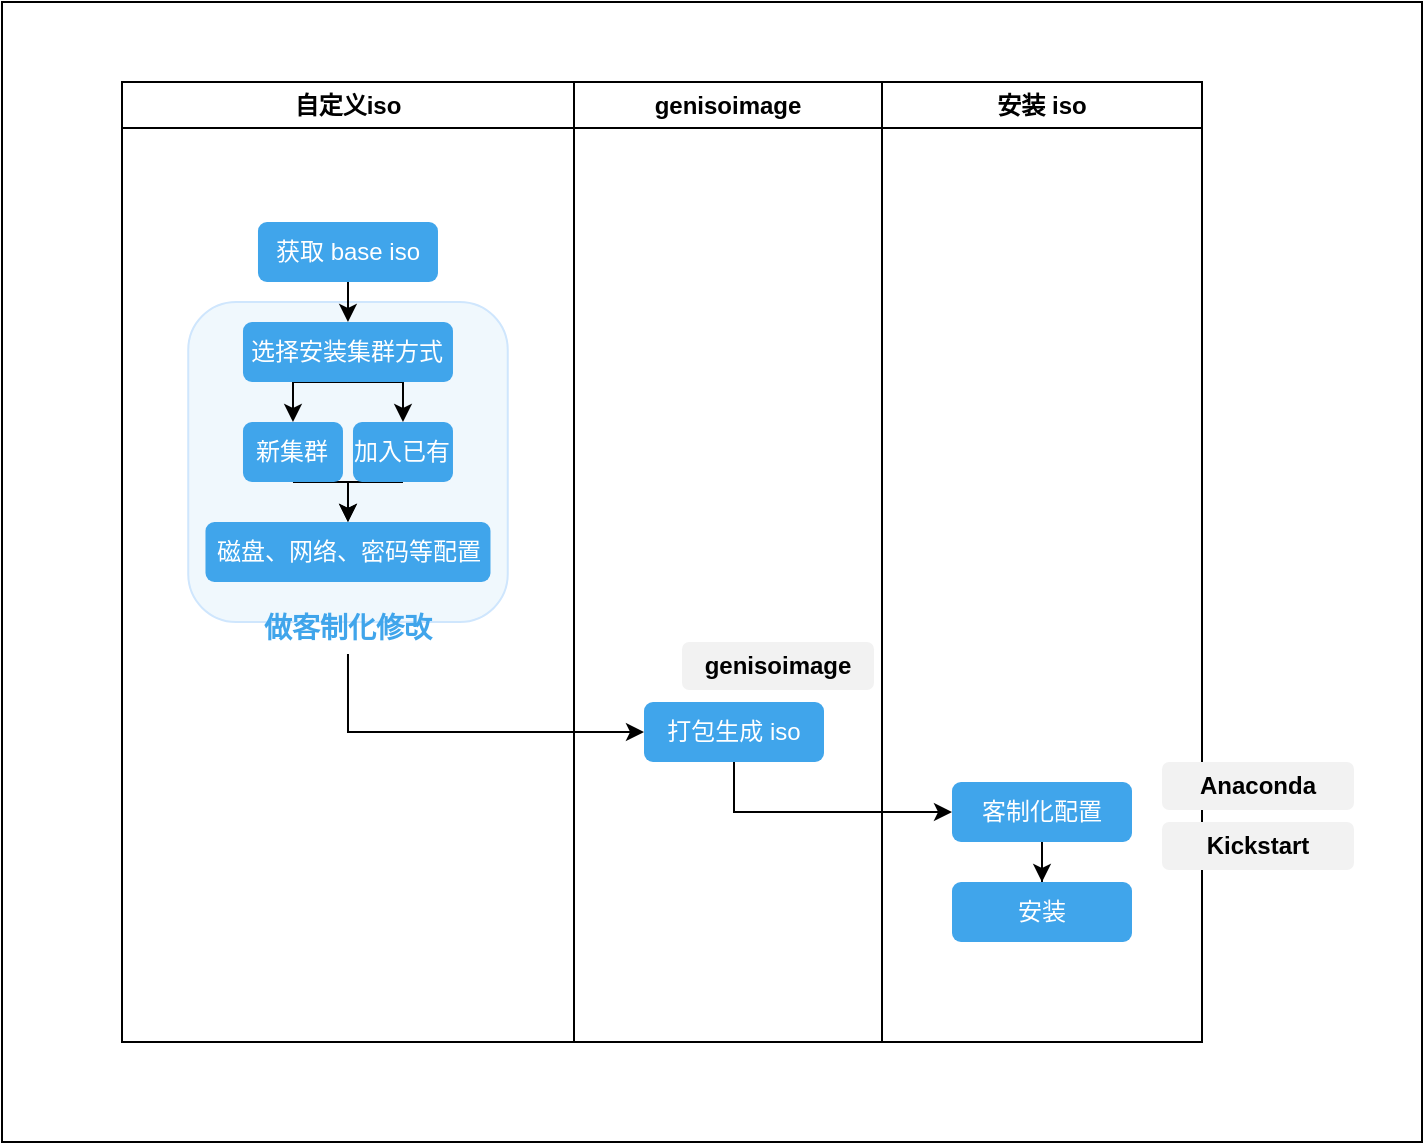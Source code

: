 <mxfile version="21.5.0" type="device">
  <diagram name="第 1 页" id="XOo9WsLInw8IkKVvpxEV">
    <mxGraphModel dx="1816" dy="818" grid="1" gridSize="10" guides="1" tooltips="1" connect="1" arrows="1" fold="1" page="0" pageScale="1" pageWidth="827" pageHeight="1169" math="0" shadow="0">
      <root>
        <mxCell id="0" />
        <mxCell id="1" parent="0" />
        <mxCell id="NHebdgFzCEtWbn9ORVD--34" value="" style="rounded=0;whiteSpace=wrap;html=1;" vertex="1" parent="1">
          <mxGeometry x="-30" y="90" width="710" height="570" as="geometry" />
        </mxCell>
        <mxCell id="NHebdgFzCEtWbn9ORVD--1" value="自定义iso" style="swimlane;whiteSpace=wrap;html=1;" vertex="1" parent="1">
          <mxGeometry x="30" y="130" width="226" height="480" as="geometry">
            <mxRectangle x="130" y="150" width="90" height="30" as="alternateBounds" />
          </mxGeometry>
        </mxCell>
        <mxCell id="NHebdgFzCEtWbn9ORVD--15" value="" style="rounded=1;whiteSpace=wrap;html=1;fillColor=#F0F8FD;strokeColor=#CFE6FD;" vertex="1" parent="NHebdgFzCEtWbn9ORVD--1">
          <mxGeometry x="33.12" y="110" width="159.75" height="160" as="geometry" />
        </mxCell>
        <mxCell id="NHebdgFzCEtWbn9ORVD--7" style="edgeStyle=orthogonalEdgeStyle;rounded=0;orthogonalLoop=1;jettySize=auto;html=1;exitX=0.5;exitY=1;exitDx=0;exitDy=0;entryX=0.5;entryY=0;entryDx=0;entryDy=0;" edge="1" parent="NHebdgFzCEtWbn9ORVD--1" source="NHebdgFzCEtWbn9ORVD--2" target="NHebdgFzCEtWbn9ORVD--5">
          <mxGeometry relative="1" as="geometry" />
        </mxCell>
        <mxCell id="NHebdgFzCEtWbn9ORVD--2" value="获取 base iso" style="rounded=1;whiteSpace=wrap;html=1;gradientColor=none;fillColor=#40A5EB;strokeColor=none;fontColor=#FFFFFF;" vertex="1" parent="NHebdgFzCEtWbn9ORVD--1">
          <mxGeometry x="67.99" y="70" width="90" height="30" as="geometry" />
        </mxCell>
        <mxCell id="NHebdgFzCEtWbn9ORVD--11" style="edgeStyle=orthogonalEdgeStyle;rounded=0;orthogonalLoop=1;jettySize=auto;html=1;exitX=0.5;exitY=1;exitDx=0;exitDy=0;entryX=0.5;entryY=0;entryDx=0;entryDy=0;" edge="1" parent="NHebdgFzCEtWbn9ORVD--1" source="NHebdgFzCEtWbn9ORVD--5" target="NHebdgFzCEtWbn9ORVD--8">
          <mxGeometry relative="1" as="geometry" />
        </mxCell>
        <mxCell id="NHebdgFzCEtWbn9ORVD--12" style="edgeStyle=orthogonalEdgeStyle;rounded=0;orthogonalLoop=1;jettySize=auto;html=1;exitX=0.5;exitY=1;exitDx=0;exitDy=0;entryX=0.5;entryY=0;entryDx=0;entryDy=0;" edge="1" parent="NHebdgFzCEtWbn9ORVD--1" source="NHebdgFzCEtWbn9ORVD--5" target="NHebdgFzCEtWbn9ORVD--9">
          <mxGeometry relative="1" as="geometry" />
        </mxCell>
        <mxCell id="NHebdgFzCEtWbn9ORVD--5" value="选择安装集群方式" style="rounded=1;whiteSpace=wrap;html=1;gradientColor=none;fillColor=#40A5EB;strokeColor=none;fontColor=#FFFFFF;" vertex="1" parent="NHebdgFzCEtWbn9ORVD--1">
          <mxGeometry x="60.49" y="120" width="105" height="30" as="geometry" />
        </mxCell>
        <mxCell id="NHebdgFzCEtWbn9ORVD--13" style="edgeStyle=orthogonalEdgeStyle;rounded=0;orthogonalLoop=1;jettySize=auto;html=1;exitX=0.5;exitY=1;exitDx=0;exitDy=0;entryX=0.5;entryY=0;entryDx=0;entryDy=0;" edge="1" parent="NHebdgFzCEtWbn9ORVD--1" source="NHebdgFzCEtWbn9ORVD--8" target="NHebdgFzCEtWbn9ORVD--10">
          <mxGeometry relative="1" as="geometry" />
        </mxCell>
        <mxCell id="NHebdgFzCEtWbn9ORVD--8" value="新集群" style="rounded=1;whiteSpace=wrap;html=1;gradientColor=none;fillColor=#40A5EB;strokeColor=none;fontColor=#FFFFFF;" vertex="1" parent="NHebdgFzCEtWbn9ORVD--1">
          <mxGeometry x="60.49" y="170" width="50" height="30" as="geometry" />
        </mxCell>
        <mxCell id="NHebdgFzCEtWbn9ORVD--14" style="edgeStyle=orthogonalEdgeStyle;rounded=0;orthogonalLoop=1;jettySize=auto;html=1;exitX=0.5;exitY=1;exitDx=0;exitDy=0;" edge="1" parent="NHebdgFzCEtWbn9ORVD--1" source="NHebdgFzCEtWbn9ORVD--9">
          <mxGeometry relative="1" as="geometry">
            <mxPoint x="112.99" y="220" as="targetPoint" />
          </mxGeometry>
        </mxCell>
        <mxCell id="NHebdgFzCEtWbn9ORVD--9" value="加入已有" style="rounded=1;whiteSpace=wrap;html=1;gradientColor=none;fillColor=#40A5EB;strokeColor=none;fontColor=#FFFFFF;" vertex="1" parent="NHebdgFzCEtWbn9ORVD--1">
          <mxGeometry x="115.49" y="170" width="50" height="30" as="geometry" />
        </mxCell>
        <mxCell id="NHebdgFzCEtWbn9ORVD--10" value="磁盘、网络、密码等配置" style="rounded=1;whiteSpace=wrap;html=1;gradientColor=none;fillColor=#40A5EB;strokeColor=none;fontColor=#FFFFFF;" vertex="1" parent="NHebdgFzCEtWbn9ORVD--1">
          <mxGeometry x="41.74" y="220" width="142.5" height="30" as="geometry" />
        </mxCell>
        <mxCell id="NHebdgFzCEtWbn9ORVD--16" value="&lt;span style=&quot;font-size: 14px;&quot;&gt;&lt;b&gt;&lt;font color=&quot;#40a5eb&quot;&gt;做客制化修改&lt;/font&gt;&lt;/b&gt;&lt;/span&gt;" style="text;html=1;strokeColor=none;fillColor=none;align=center;verticalAlign=middle;whiteSpace=wrap;rounded=0;" vertex="1" parent="NHebdgFzCEtWbn9ORVD--1">
          <mxGeometry x="62.99" y="260" width="100" height="26" as="geometry" />
        </mxCell>
        <mxCell id="NHebdgFzCEtWbn9ORVD--3" value="genisoimage" style="swimlane;whiteSpace=wrap;html=1;" vertex="1" parent="1">
          <mxGeometry x="256" y="130" width="154" height="480" as="geometry">
            <mxRectangle x="130" y="150" width="90" height="30" as="alternateBounds" />
          </mxGeometry>
        </mxCell>
        <mxCell id="NHebdgFzCEtWbn9ORVD--4" value="打包生成 iso" style="rounded=1;whiteSpace=wrap;html=1;gradientColor=none;fillColor=#40A5EB;strokeColor=none;fontColor=#FFFFFF;" vertex="1" parent="NHebdgFzCEtWbn9ORVD--3">
          <mxGeometry x="35" y="310" width="90" height="30" as="geometry" />
        </mxCell>
        <mxCell id="NHebdgFzCEtWbn9ORVD--26" value="genisoimage" style="rounded=1;whiteSpace=wrap;html=1;fillColor=#F2F2F2;strokeColor=none;fontStyle=1" vertex="1" parent="NHebdgFzCEtWbn9ORVD--3">
          <mxGeometry x="54" y="280" width="96" height="24" as="geometry" />
        </mxCell>
        <mxCell id="NHebdgFzCEtWbn9ORVD--17" style="edgeStyle=orthogonalEdgeStyle;rounded=0;orthogonalLoop=1;jettySize=auto;html=1;exitX=0.5;exitY=1;exitDx=0;exitDy=0;entryX=0;entryY=0.5;entryDx=0;entryDy=0;" edge="1" parent="1" source="NHebdgFzCEtWbn9ORVD--16" target="NHebdgFzCEtWbn9ORVD--4">
          <mxGeometry relative="1" as="geometry" />
        </mxCell>
        <mxCell id="NHebdgFzCEtWbn9ORVD--20" value="安装 iso" style="swimlane;whiteSpace=wrap;html=1;" vertex="1" parent="1">
          <mxGeometry x="410" y="130" width="160" height="480" as="geometry">
            <mxRectangle x="130" y="150" width="90" height="30" as="alternateBounds" />
          </mxGeometry>
        </mxCell>
        <mxCell id="NHebdgFzCEtWbn9ORVD--31" style="edgeStyle=orthogonalEdgeStyle;rounded=0;orthogonalLoop=1;jettySize=auto;html=1;exitX=0.5;exitY=1;exitDx=0;exitDy=0;" edge="1" parent="NHebdgFzCEtWbn9ORVD--20" source="NHebdgFzCEtWbn9ORVD--21" target="NHebdgFzCEtWbn9ORVD--30">
          <mxGeometry relative="1" as="geometry" />
        </mxCell>
        <mxCell id="NHebdgFzCEtWbn9ORVD--21" value="客制化配置" style="rounded=1;whiteSpace=wrap;html=1;gradientColor=none;fillColor=#40A5EB;strokeColor=none;fontColor=#FFFFFF;" vertex="1" parent="NHebdgFzCEtWbn9ORVD--20">
          <mxGeometry x="35" y="350" width="90" height="30" as="geometry" />
        </mxCell>
        <mxCell id="NHebdgFzCEtWbn9ORVD--30" value="安装" style="rounded=1;whiteSpace=wrap;html=1;gradientColor=none;fillColor=#40A5EB;strokeColor=none;fontColor=#FFFFFF;" vertex="1" parent="NHebdgFzCEtWbn9ORVD--20">
          <mxGeometry x="35" y="400" width="90" height="30" as="geometry" />
        </mxCell>
        <mxCell id="NHebdgFzCEtWbn9ORVD--22" style="edgeStyle=orthogonalEdgeStyle;rounded=0;orthogonalLoop=1;jettySize=auto;html=1;exitX=0.5;exitY=1;exitDx=0;exitDy=0;entryX=0;entryY=0.5;entryDx=0;entryDy=0;" edge="1" parent="1" source="NHebdgFzCEtWbn9ORVD--4" target="NHebdgFzCEtWbn9ORVD--21">
          <mxGeometry relative="1" as="geometry" />
        </mxCell>
        <mxCell id="NHebdgFzCEtWbn9ORVD--28" value="Anaconda" style="rounded=1;whiteSpace=wrap;html=1;fillColor=#F2F2F2;strokeColor=none;fontStyle=1" vertex="1" parent="1">
          <mxGeometry x="550" y="470" width="96" height="24" as="geometry" />
        </mxCell>
        <mxCell id="NHebdgFzCEtWbn9ORVD--29" value="Kickstart" style="rounded=1;whiteSpace=wrap;html=1;fillColor=#F2F2F2;strokeColor=none;fontStyle=1" vertex="1" parent="1">
          <mxGeometry x="550" y="500" width="96" height="24" as="geometry" />
        </mxCell>
      </root>
    </mxGraphModel>
  </diagram>
</mxfile>
